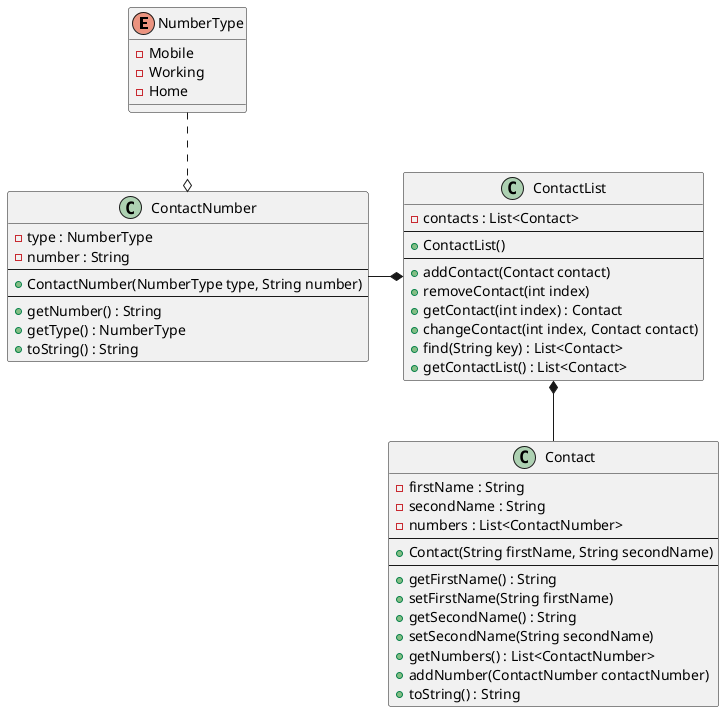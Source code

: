 @startuml
enum NumberType {
- Mobile
- Working
- Home
}

class ContactNumber {
- type : NumberType
- number : String
--
+ ContactNumber(NumberType type, String number)
--
+ getNumber() : String
+ getType() : NumberType
+ toString() : String
}

class ContactList {
- contacts : List<Contact>
--
+ ContactList()
--
+ addContact(Contact contact)
+ removeContact(int index)
+ getContact(int index) : Contact
+ changeContact(int index, Contact contact)
+ find(String key) : List<Contact>
+ getContactList() : List<Contact>
}

class Contact {
- firstName : String
- secondName : String
- numbers : List<ContactNumber>
--
+ Contact(String firstName, String secondName)
--
+ getFirstName() : String
+ setFirstName(String firstName)
+ getSecondName() : String
+ setSecondName(String secondName)
+ getNumbers() : List<ContactNumber>
+ addNumber(ContactNumber contactNumber)
+ toString() : String
}

NumberType ..o ContactNumber
ContactNumber -* ContactList
ContactList *-- Contact
@enduml